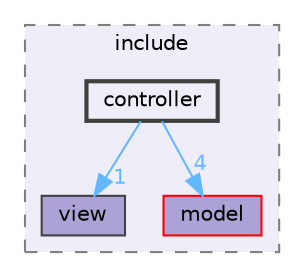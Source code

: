 digraph "C:/Users/Katia/Documents/GitHub/code_base_obscuration/include/controller"
{
 // LATEX_PDF_SIZE
  bgcolor="transparent";
  edge [fontname=Helvetica,fontsize=10,labelfontname=Helvetica,labelfontsize=10];
  node [fontname=Helvetica,fontsize=10,shape=box,height=0.2,width=0.4];
  compound=true
  subgraph clusterdir_235dc5c59b87e38be3bd5a5d049b3fd6 {
    graph [ bgcolor="#efedf7", pencolor="grey50", label="include", fontname=Helvetica,fontsize=10 style="filled,dashed", URL="dir_235dc5c59b87e38be3bd5a5d049b3fd6.html",tooltip=""]
  dir_45b74f7fd173dc2277f424e3dff6edb1 [label="view", fillcolor="#ada2d6", color="grey25", style="filled", URL="dir_45b74f7fd173dc2277f424e3dff6edb1.html",tooltip=""];
  dir_f93bea2c67504c224dd4e638bfdb0283 [label="model", fillcolor="#ada2d6", color="red", style="filled", URL="dir_f93bea2c67504c224dd4e638bfdb0283.html",tooltip=""];
  dir_d75814abed7d063e526da47e57a4da38 [label="controller", fillcolor="#efedf7", color="grey25", style="filled,bold", URL="dir_d75814abed7d063e526da47e57a4da38.html",tooltip=""];
  }
  dir_d75814abed7d063e526da47e57a4da38->dir_45b74f7fd173dc2277f424e3dff6edb1 [headlabel="1", labeldistance=1.5 headhref="dir_000007_000038.html" href="dir_000007_000038.html" color="steelblue1" fontcolor="steelblue1"];
  dir_d75814abed7d063e526da47e57a4da38->dir_f93bea2c67504c224dd4e638bfdb0283 [headlabel="4", labeldistance=1.5 headhref="dir_000007_000021.html" href="dir_000007_000021.html" color="steelblue1" fontcolor="steelblue1"];
}
